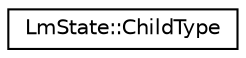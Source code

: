 digraph "Graphical Class Hierarchy"
{
  edge [fontname="Helvetica",fontsize="10",labelfontname="Helvetica",labelfontsize="10"];
  node [fontname="Helvetica",fontsize="10",shape=record];
  rankdir="LR";
  Node0 [label="LmState::ChildType",height=0.2,width=0.4,color="black", fillcolor="white", style="filled",URL="$unionkaldi_1_1LmState_1_1ChildType.html"];
}
